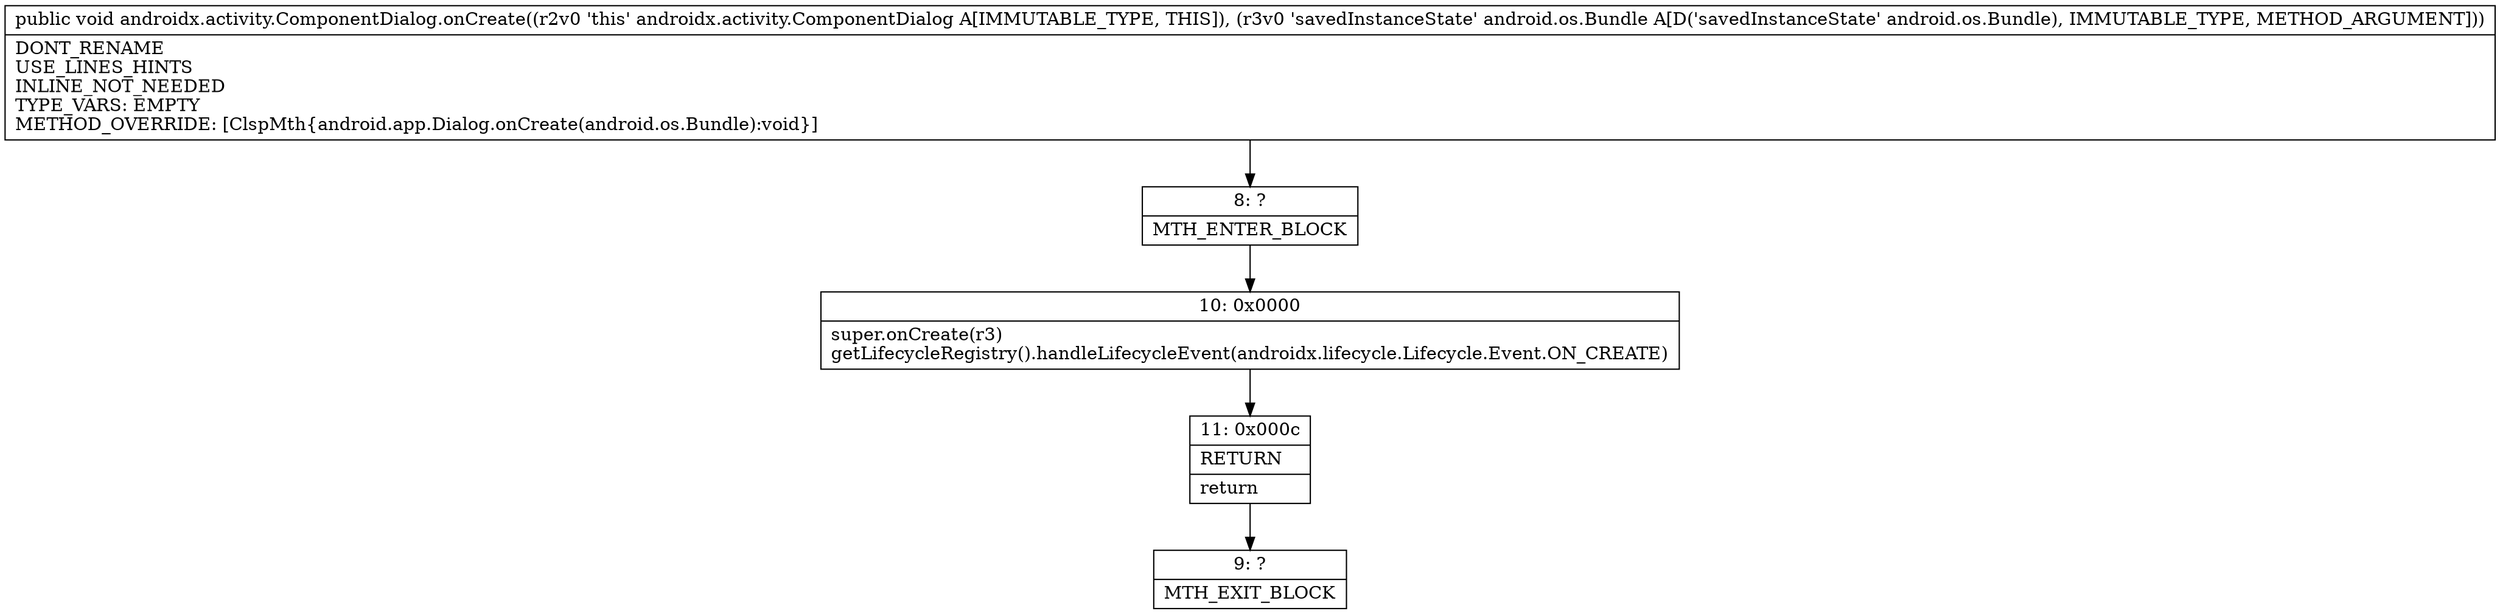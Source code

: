 digraph "CFG forandroidx.activity.ComponentDialog.onCreate(Landroid\/os\/Bundle;)V" {
Node_8 [shape=record,label="{8\:\ ?|MTH_ENTER_BLOCK\l}"];
Node_10 [shape=record,label="{10\:\ 0x0000|super.onCreate(r3)\lgetLifecycleRegistry().handleLifecycleEvent(androidx.lifecycle.Lifecycle.Event.ON_CREATE)\l}"];
Node_11 [shape=record,label="{11\:\ 0x000c|RETURN\l|return\l}"];
Node_9 [shape=record,label="{9\:\ ?|MTH_EXIT_BLOCK\l}"];
MethodNode[shape=record,label="{public void androidx.activity.ComponentDialog.onCreate((r2v0 'this' androidx.activity.ComponentDialog A[IMMUTABLE_TYPE, THIS]), (r3v0 'savedInstanceState' android.os.Bundle A[D('savedInstanceState' android.os.Bundle), IMMUTABLE_TYPE, METHOD_ARGUMENT]))  | DONT_RENAME\lUSE_LINES_HINTS\lINLINE_NOT_NEEDED\lTYPE_VARS: EMPTY\lMETHOD_OVERRIDE: [ClspMth\{android.app.Dialog.onCreate(android.os.Bundle):void\}]\l}"];
MethodNode -> Node_8;Node_8 -> Node_10;
Node_10 -> Node_11;
Node_11 -> Node_9;
}

